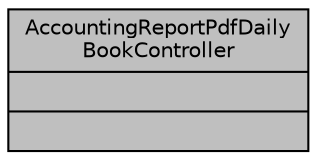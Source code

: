 digraph "AccountingReportPdfDailyBookController"
{
 // LATEX_PDF_SIZE
  bgcolor="transparent";
  edge [fontname="Helvetica",fontsize="10",labelfontname="Helvetica",labelfontsize="10"];
  node [fontname="Helvetica",fontsize="10",shape=record];
  Node1 [label="{AccountingReportPdfDaily\lBookController\n||}",height=0.2,width=0.4,color="black", fillcolor="grey75", style="filled", fontcolor="black",tooltip="Controlador para la generación del reporte del libro diario."];
}
